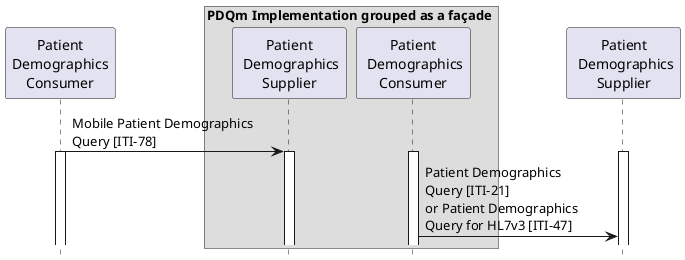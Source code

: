 @startuml
hide footbox

Participant "Patient\nDemographics\nConsumer" as Client1
box "PDQm Implementation grouped as a façade "
Participant "Patient\n Demographics\nSupplier" as Server1
Participant "Patient\n Demographics\nConsumer" as Client2
endbox
Participant "Patient\n Demographics\nSupplier" as Server2

Client1 -> Server1: Mobile Patient Demographics\nQuery [ITI-78]
activate Client1
activate Server1
Activate Client2
Activate Server2
Client2 -> Server2: Patient Demographics\nQuery [ITI-21]\nor Patient Demographics\nQuery for HL7v3 [ITI-47]

@enduml

